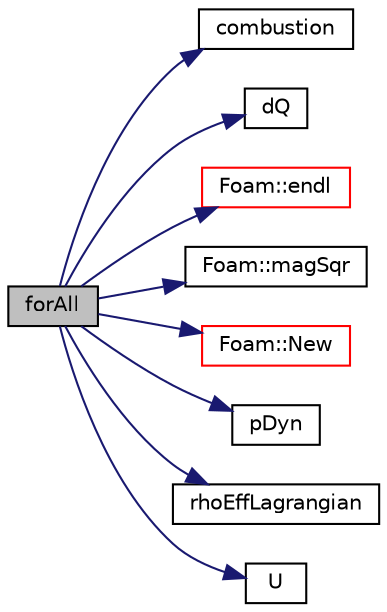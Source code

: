 digraph "forAll"
{
  bgcolor="transparent";
  edge [fontname="Helvetica",fontsize="10",labelfontname="Helvetica",labelfontsize="10"];
  node [fontname="Helvetica",fontsize="10",shape=record];
  rankdir="LR";
  Node1 [label="forAll",height=0.2,width=0.4,color="black", fillcolor="grey75", style="filled", fontcolor="black"];
  Node1 -> Node2 [color="midnightblue",fontsize="10",style="solid",fontname="Helvetica"];
  Node2 [label="combustion",height=0.2,width=0.4,color="black",URL="$a04584.html#af66d5a6406faa262c378c21664244f70"];
  Node1 -> Node3 [color="midnightblue",fontsize="10",style="solid",fontname="Helvetica"];
  Node3 [label="dQ",height=0.2,width=0.4,color="black",URL="$a04584.html#a746e95b8401ef06cf04da9e5bb69b7e2"];
  Node1 -> Node4 [color="midnightblue",fontsize="10",style="solid",fontname="Helvetica"];
  Node4 [label="Foam::endl",height=0.2,width=0.4,color="red",URL="$a10936.html#a2db8fe02a0d3909e9351bb4275b23ce4",tooltip="Add newline and flush stream. "];
  Node1 -> Node5 [color="midnightblue",fontsize="10",style="solid",fontname="Helvetica"];
  Node5 [label="Foam::magSqr",height=0.2,width=0.4,color="black",URL="$a10936.html#ae6fff2c6981e6d9618aa5038e69def6e"];
  Node1 -> Node6 [color="midnightblue",fontsize="10",style="solid",fontname="Helvetica"];
  Node6 [label="Foam::New",height=0.2,width=0.4,color="red",URL="$a10936.html#a9d62cf14554c95e83f83f14909d9e0ec"];
  Node1 -> Node7 [color="midnightblue",fontsize="10",style="solid",fontname="Helvetica"];
  Node7 [label="pDyn",height=0.2,width=0.4,color="black",URL="$a04619.html#a094b91df906758a744c582dbd8c67a03"];
  Node1 -> Node8 [color="midnightblue",fontsize="10",style="solid",fontname="Helvetica"];
  Node8 [label="rhoEffLagrangian",height=0.2,width=0.4,color="black",URL="$a04619.html#af2fcae0b1c8347046bcb34112eae60e1"];
  Node1 -> Node9 [color="midnightblue",fontsize="10",style="solid",fontname="Helvetica"];
  Node9 [label="U",height=0.2,width=0.4,color="black",URL="$a04582.html#a4c4a3f08232b002f39c721cdb9d7ee87"];
}
